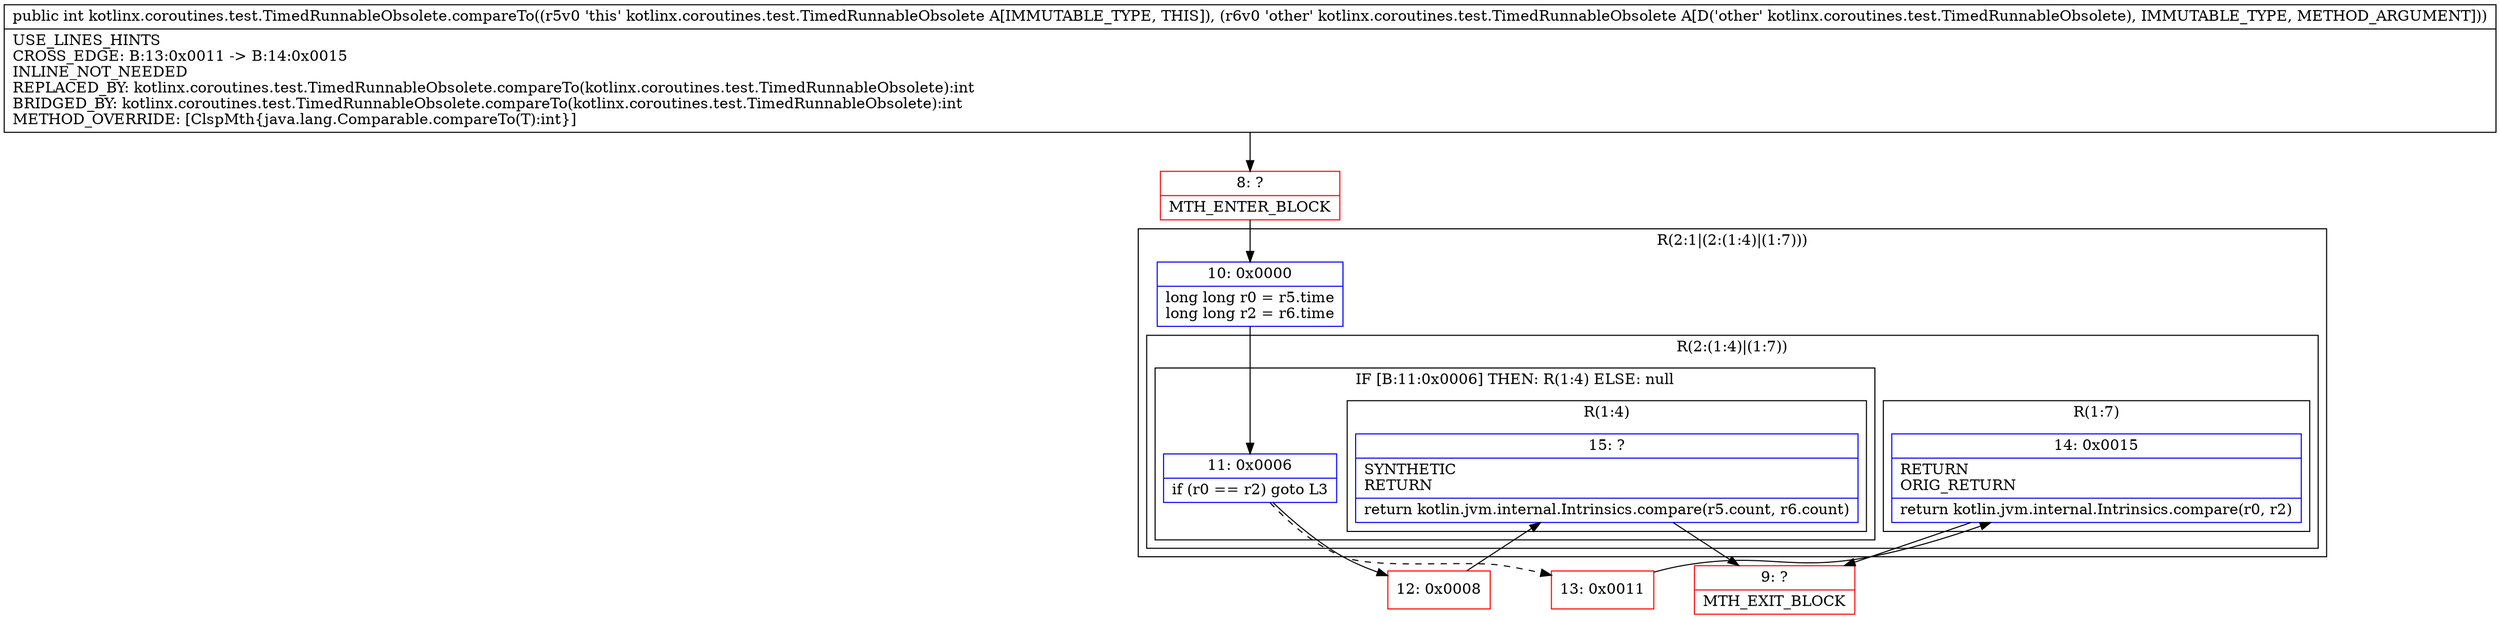 digraph "CFG forkotlinx.coroutines.test.TimedRunnableObsolete.compareTo(Lkotlinx\/coroutines\/test\/TimedRunnableObsolete;)I" {
subgraph cluster_Region_1835695259 {
label = "R(2:1|(2:(1:4)|(1:7)))";
node [shape=record,color=blue];
Node_10 [shape=record,label="{10\:\ 0x0000|long long r0 = r5.time\llong long r2 = r6.time\l}"];
subgraph cluster_Region_717992412 {
label = "R(2:(1:4)|(1:7))";
node [shape=record,color=blue];
subgraph cluster_IfRegion_1682574894 {
label = "IF [B:11:0x0006] THEN: R(1:4) ELSE: null";
node [shape=record,color=blue];
Node_11 [shape=record,label="{11\:\ 0x0006|if (r0 == r2) goto L3\l}"];
subgraph cluster_Region_373024541 {
label = "R(1:4)";
node [shape=record,color=blue];
Node_15 [shape=record,label="{15\:\ ?|SYNTHETIC\lRETURN\l|return kotlin.jvm.internal.Intrinsics.compare(r5.count, r6.count)\l}"];
}
}
subgraph cluster_Region_1952804252 {
label = "R(1:7)";
node [shape=record,color=blue];
Node_14 [shape=record,label="{14\:\ 0x0015|RETURN\lORIG_RETURN\l|return kotlin.jvm.internal.Intrinsics.compare(r0, r2)\l}"];
}
}
}
Node_8 [shape=record,color=red,label="{8\:\ ?|MTH_ENTER_BLOCK\l}"];
Node_12 [shape=record,color=red,label="{12\:\ 0x0008}"];
Node_9 [shape=record,color=red,label="{9\:\ ?|MTH_EXIT_BLOCK\l}"];
Node_13 [shape=record,color=red,label="{13\:\ 0x0011}"];
MethodNode[shape=record,label="{public int kotlinx.coroutines.test.TimedRunnableObsolete.compareTo((r5v0 'this' kotlinx.coroutines.test.TimedRunnableObsolete A[IMMUTABLE_TYPE, THIS]), (r6v0 'other' kotlinx.coroutines.test.TimedRunnableObsolete A[D('other' kotlinx.coroutines.test.TimedRunnableObsolete), IMMUTABLE_TYPE, METHOD_ARGUMENT]))  | USE_LINES_HINTS\lCROSS_EDGE: B:13:0x0011 \-\> B:14:0x0015\lINLINE_NOT_NEEDED\lREPLACED_BY: kotlinx.coroutines.test.TimedRunnableObsolete.compareTo(kotlinx.coroutines.test.TimedRunnableObsolete):int\lBRIDGED_BY: kotlinx.coroutines.test.TimedRunnableObsolete.compareTo(kotlinx.coroutines.test.TimedRunnableObsolete):int\lMETHOD_OVERRIDE: [ClspMth\{java.lang.Comparable.compareTo(T):int\}]\l}"];
MethodNode -> Node_8;Node_10 -> Node_11;
Node_11 -> Node_12;
Node_11 -> Node_13[style=dashed];
Node_15 -> Node_9;
Node_14 -> Node_9;
Node_8 -> Node_10;
Node_12 -> Node_15;
Node_13 -> Node_14;
}

